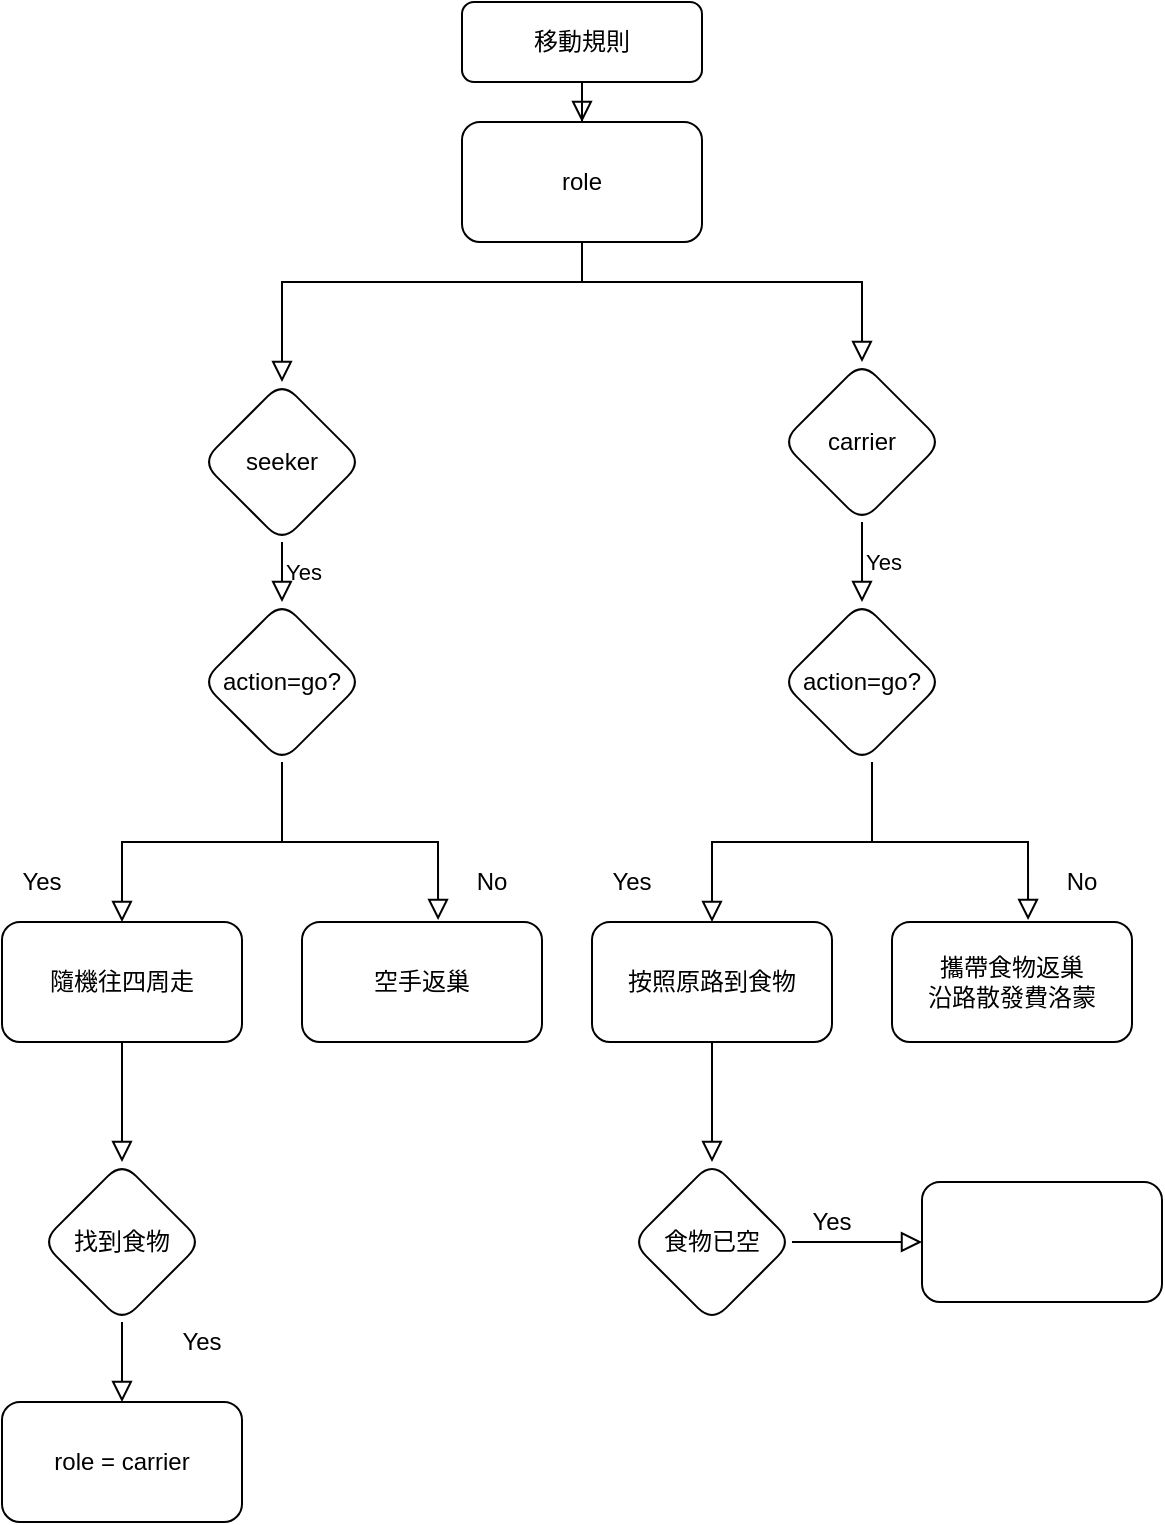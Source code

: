 <mxfile version="14.3.2" type="github">
  <diagram id="C5RBs43oDa-KdzZeNtuy" name="Page-1">
    <mxGraphModel dx="1422" dy="706" grid="1" gridSize="10" guides="1" tooltips="1" connect="1" arrows="1" fold="1" page="1" pageScale="1" pageWidth="1169" pageHeight="827" math="0" shadow="0">
      <root>
        <mxCell id="WIyWlLk6GJQsqaUBKTNV-0" />
        <mxCell id="WIyWlLk6GJQsqaUBKTNV-1" parent="WIyWlLk6GJQsqaUBKTNV-0" />
        <mxCell id="D_1ydAFC-er1ZRts4DlC-31" value="" style="edgeStyle=orthogonalEdgeStyle;rounded=0;orthogonalLoop=1;jettySize=auto;html=1;shadow=0;labelBackgroundColor=none;endArrow=block;endFill=0;endSize=8;strokeWidth=1;align=left;" edge="1" parent="WIyWlLk6GJQsqaUBKTNV-1" source="WIyWlLk6GJQsqaUBKTNV-3" target="D_1ydAFC-er1ZRts4DlC-30">
          <mxGeometry relative="1" as="geometry" />
        </mxCell>
        <mxCell id="WIyWlLk6GJQsqaUBKTNV-3" value="移動規則" style="rounded=1;whiteSpace=wrap;html=1;fontSize=12;glass=0;strokeWidth=1;shadow=0;" parent="WIyWlLk6GJQsqaUBKTNV-1" vertex="1">
          <mxGeometry x="570" y="20" width="120" height="40" as="geometry" />
        </mxCell>
        <mxCell id="D_1ydAFC-er1ZRts4DlC-34" value="" style="edgeStyle=orthogonalEdgeStyle;rounded=0;orthogonalLoop=1;jettySize=auto;html=1;shadow=0;labelBackgroundColor=none;endArrow=block;endFill=0;endSize=8;strokeWidth=1;align=left;" edge="1" parent="WIyWlLk6GJQsqaUBKTNV-1" target="D_1ydAFC-er1ZRts4DlC-33">
          <mxGeometry relative="1" as="geometry">
            <mxPoint x="630" y="140" as="sourcePoint" />
            <Array as="points">
              <mxPoint x="630" y="160" />
              <mxPoint x="480" y="160" />
            </Array>
          </mxGeometry>
        </mxCell>
        <mxCell id="D_1ydAFC-er1ZRts4DlC-36" value="" style="edgeStyle=orthogonalEdgeStyle;rounded=0;orthogonalLoop=1;jettySize=auto;html=1;shadow=0;labelBackgroundColor=none;endArrow=block;endFill=0;endSize=8;strokeWidth=1;align=left;exitX=0.5;exitY=1;exitDx=0;exitDy=0;" edge="1" parent="WIyWlLk6GJQsqaUBKTNV-1" source="D_1ydAFC-er1ZRts4DlC-30" target="D_1ydAFC-er1ZRts4DlC-35">
          <mxGeometry relative="1" as="geometry">
            <Array as="points">
              <mxPoint x="630" y="160" />
              <mxPoint x="770" y="160" />
            </Array>
          </mxGeometry>
        </mxCell>
        <mxCell id="D_1ydAFC-er1ZRts4DlC-30" value="role" style="whiteSpace=wrap;html=1;rounded=1;shadow=0;strokeWidth=1;glass=0;" vertex="1" parent="WIyWlLk6GJQsqaUBKTNV-1">
          <mxGeometry x="570" y="80" width="120" height="60" as="geometry" />
        </mxCell>
        <mxCell id="D_1ydAFC-er1ZRts4DlC-38" value="Yes" style="edgeStyle=orthogonalEdgeStyle;rounded=0;orthogonalLoop=1;jettySize=auto;html=1;shadow=0;labelBackgroundColor=none;endArrow=block;endFill=0;endSize=8;strokeWidth=1;align=left;" edge="1" parent="WIyWlLk6GJQsqaUBKTNV-1" source="D_1ydAFC-er1ZRts4DlC-33" target="D_1ydAFC-er1ZRts4DlC-37">
          <mxGeometry relative="1" as="geometry" />
        </mxCell>
        <mxCell id="D_1ydAFC-er1ZRts4DlC-33" value="seeker" style="rhombus;whiteSpace=wrap;html=1;rounded=1;shadow=0;strokeWidth=1;glass=0;" vertex="1" parent="WIyWlLk6GJQsqaUBKTNV-1">
          <mxGeometry x="440" y="210" width="80" height="80" as="geometry" />
        </mxCell>
        <mxCell id="D_1ydAFC-er1ZRts4DlC-41" value="Yes" style="edgeStyle=orthogonalEdgeStyle;rounded=0;orthogonalLoop=1;jettySize=auto;html=1;shadow=0;labelBackgroundColor=none;endArrow=block;endFill=0;endSize=8;strokeWidth=1;align=left;" edge="1" parent="WIyWlLk6GJQsqaUBKTNV-1" source="D_1ydAFC-er1ZRts4DlC-35" target="D_1ydAFC-er1ZRts4DlC-40">
          <mxGeometry relative="1" as="geometry" />
        </mxCell>
        <mxCell id="D_1ydAFC-er1ZRts4DlC-35" value="carrier" style="rhombus;whiteSpace=wrap;html=1;rounded=1;shadow=0;strokeWidth=1;glass=0;" vertex="1" parent="WIyWlLk6GJQsqaUBKTNV-1">
          <mxGeometry x="730" y="200" width="80" height="80" as="geometry" />
        </mxCell>
        <mxCell id="D_1ydAFC-er1ZRts4DlC-43" value="" style="edgeStyle=orthogonalEdgeStyle;rounded=0;orthogonalLoop=1;jettySize=auto;html=1;shadow=0;labelBackgroundColor=none;endArrow=block;endFill=0;endSize=8;strokeWidth=1;align=left;" edge="1" parent="WIyWlLk6GJQsqaUBKTNV-1" source="D_1ydAFC-er1ZRts4DlC-37" target="D_1ydAFC-er1ZRts4DlC-42">
          <mxGeometry relative="1" as="geometry" />
        </mxCell>
        <mxCell id="D_1ydAFC-er1ZRts4DlC-47" style="edgeStyle=orthogonalEdgeStyle;rounded=0;orthogonalLoop=1;jettySize=auto;html=1;entryX=0.567;entryY=-0.017;entryDx=0;entryDy=0;entryPerimeter=0;shadow=0;labelBackgroundColor=none;endArrow=block;endFill=0;endSize=8;strokeWidth=1;align=left;" edge="1" parent="WIyWlLk6GJQsqaUBKTNV-1" source="D_1ydAFC-er1ZRts4DlC-37" target="D_1ydAFC-er1ZRts4DlC-45">
          <mxGeometry relative="1" as="geometry" />
        </mxCell>
        <mxCell id="D_1ydAFC-er1ZRts4DlC-37" value="action=go?" style="rhombus;whiteSpace=wrap;html=1;rounded=1;shadow=0;strokeWidth=1;glass=0;" vertex="1" parent="WIyWlLk6GJQsqaUBKTNV-1">
          <mxGeometry x="440" y="320" width="80" height="80" as="geometry" />
        </mxCell>
        <mxCell id="D_1ydAFC-er1ZRts4DlC-40" value="&lt;span&gt;action=go?&lt;/span&gt;" style="rhombus;whiteSpace=wrap;html=1;rounded=1;shadow=0;strokeWidth=1;glass=0;" vertex="1" parent="WIyWlLk6GJQsqaUBKTNV-1">
          <mxGeometry x="730" y="320" width="80" height="80" as="geometry" />
        </mxCell>
        <mxCell id="D_1ydAFC-er1ZRts4DlC-57" value="" style="edgeStyle=orthogonalEdgeStyle;rounded=0;orthogonalLoop=1;jettySize=auto;html=1;shadow=0;labelBackgroundColor=none;endArrow=block;endFill=0;endSize=8;strokeWidth=1;align=left;" edge="1" parent="WIyWlLk6GJQsqaUBKTNV-1" source="D_1ydAFC-er1ZRts4DlC-42" target="D_1ydAFC-er1ZRts4DlC-56">
          <mxGeometry relative="1" as="geometry" />
        </mxCell>
        <mxCell id="D_1ydAFC-er1ZRts4DlC-42" value="隨機往四周走" style="whiteSpace=wrap;html=1;rounded=1;shadow=0;strokeWidth=1;glass=0;" vertex="1" parent="WIyWlLk6GJQsqaUBKTNV-1">
          <mxGeometry x="340" y="480" width="120" height="60" as="geometry" />
        </mxCell>
        <mxCell id="D_1ydAFC-er1ZRts4DlC-45" value="空手返巢" style="whiteSpace=wrap;html=1;rounded=1;shadow=0;strokeWidth=1;glass=0;" vertex="1" parent="WIyWlLk6GJQsqaUBKTNV-1">
          <mxGeometry x="490" y="480" width="120" height="60" as="geometry" />
        </mxCell>
        <mxCell id="D_1ydAFC-er1ZRts4DlC-48" value="Yes" style="text;html=1;strokeColor=none;fillColor=none;align=center;verticalAlign=middle;whiteSpace=wrap;rounded=0;fontColor=#000000;" vertex="1" parent="WIyWlLk6GJQsqaUBKTNV-1">
          <mxGeometry x="340" y="450" width="40" height="20" as="geometry" />
        </mxCell>
        <mxCell id="D_1ydAFC-er1ZRts4DlC-49" value="No" style="text;html=1;strokeColor=none;fillColor=none;align=center;verticalAlign=middle;whiteSpace=wrap;rounded=0;fontColor=#000000;" vertex="1" parent="WIyWlLk6GJQsqaUBKTNV-1">
          <mxGeometry x="565" y="450" width="40" height="20" as="geometry" />
        </mxCell>
        <mxCell id="D_1ydAFC-er1ZRts4DlC-50" value="" style="edgeStyle=orthogonalEdgeStyle;rounded=0;orthogonalLoop=1;jettySize=auto;html=1;shadow=0;labelBackgroundColor=none;endArrow=block;endFill=0;endSize=8;strokeWidth=1;align=left;" edge="1" parent="WIyWlLk6GJQsqaUBKTNV-1" target="D_1ydAFC-er1ZRts4DlC-52">
          <mxGeometry relative="1" as="geometry">
            <mxPoint x="775" y="400" as="sourcePoint" />
            <Array as="points">
              <mxPoint x="775" y="440" />
              <mxPoint x="695" y="440" />
            </Array>
          </mxGeometry>
        </mxCell>
        <mxCell id="D_1ydAFC-er1ZRts4DlC-51" style="edgeStyle=orthogonalEdgeStyle;rounded=0;orthogonalLoop=1;jettySize=auto;html=1;entryX=0.567;entryY=-0.017;entryDx=0;entryDy=0;entryPerimeter=0;shadow=0;labelBackgroundColor=none;endArrow=block;endFill=0;endSize=8;strokeWidth=1;align=left;" edge="1" parent="WIyWlLk6GJQsqaUBKTNV-1" target="D_1ydAFC-er1ZRts4DlC-53">
          <mxGeometry relative="1" as="geometry">
            <mxPoint x="775" y="400" as="sourcePoint" />
            <Array as="points">
              <mxPoint x="775" y="440" />
              <mxPoint x="853" y="440" />
            </Array>
          </mxGeometry>
        </mxCell>
        <mxCell id="D_1ydAFC-er1ZRts4DlC-61" value="" style="edgeStyle=orthogonalEdgeStyle;rounded=0;orthogonalLoop=1;jettySize=auto;html=1;shadow=0;labelBackgroundColor=none;endArrow=block;endFill=0;endSize=8;strokeWidth=1;align=left;" edge="1" parent="WIyWlLk6GJQsqaUBKTNV-1" source="D_1ydAFC-er1ZRts4DlC-52" target="D_1ydAFC-er1ZRts4DlC-60">
          <mxGeometry relative="1" as="geometry" />
        </mxCell>
        <mxCell id="D_1ydAFC-er1ZRts4DlC-52" value="按照原路到食物" style="whiteSpace=wrap;html=1;rounded=1;shadow=0;strokeWidth=1;glass=0;" vertex="1" parent="WIyWlLk6GJQsqaUBKTNV-1">
          <mxGeometry x="635" y="480" width="120" height="60" as="geometry" />
        </mxCell>
        <mxCell id="D_1ydAFC-er1ZRts4DlC-53" value="攜帶食物返巢&lt;br&gt;沿路散發費洛蒙" style="whiteSpace=wrap;html=1;rounded=1;shadow=0;strokeWidth=1;glass=0;" vertex="1" parent="WIyWlLk6GJQsqaUBKTNV-1">
          <mxGeometry x="785" y="480" width="120" height="60" as="geometry" />
        </mxCell>
        <mxCell id="D_1ydAFC-er1ZRts4DlC-54" value="Yes" style="text;html=1;strokeColor=none;fillColor=none;align=center;verticalAlign=middle;whiteSpace=wrap;rounded=0;fontColor=#000000;" vertex="1" parent="WIyWlLk6GJQsqaUBKTNV-1">
          <mxGeometry x="635" y="450" width="40" height="20" as="geometry" />
        </mxCell>
        <mxCell id="D_1ydAFC-er1ZRts4DlC-55" value="No" style="text;html=1;strokeColor=none;fillColor=none;align=center;verticalAlign=middle;whiteSpace=wrap;rounded=0;fontColor=#000000;" vertex="1" parent="WIyWlLk6GJQsqaUBKTNV-1">
          <mxGeometry x="860" y="450" width="40" height="20" as="geometry" />
        </mxCell>
        <mxCell id="D_1ydAFC-er1ZRts4DlC-59" value="" style="edgeStyle=orthogonalEdgeStyle;rounded=0;orthogonalLoop=1;jettySize=auto;html=1;shadow=0;labelBackgroundColor=none;endArrow=block;endFill=0;endSize=8;strokeWidth=1;align=left;" edge="1" parent="WIyWlLk6GJQsqaUBKTNV-1" source="D_1ydAFC-er1ZRts4DlC-56" target="D_1ydAFC-er1ZRts4DlC-58">
          <mxGeometry relative="1" as="geometry" />
        </mxCell>
        <mxCell id="D_1ydAFC-er1ZRts4DlC-56" value="找到食物" style="rhombus;whiteSpace=wrap;html=1;rounded=1;shadow=0;strokeWidth=1;glass=0;" vertex="1" parent="WIyWlLk6GJQsqaUBKTNV-1">
          <mxGeometry x="360" y="600" width="80" height="80" as="geometry" />
        </mxCell>
        <mxCell id="D_1ydAFC-er1ZRts4DlC-58" value="role = carrier" style="whiteSpace=wrap;html=1;rounded=1;shadow=0;strokeWidth=1;glass=0;" vertex="1" parent="WIyWlLk6GJQsqaUBKTNV-1">
          <mxGeometry x="340" y="720" width="120" height="60" as="geometry" />
        </mxCell>
        <mxCell id="D_1ydAFC-er1ZRts4DlC-63" value="" style="edgeStyle=orthogonalEdgeStyle;rounded=0;orthogonalLoop=1;jettySize=auto;html=1;shadow=0;labelBackgroundColor=none;endArrow=block;endFill=0;endSize=8;strokeWidth=1;align=left;" edge="1" parent="WIyWlLk6GJQsqaUBKTNV-1" source="D_1ydAFC-er1ZRts4DlC-60" target="D_1ydAFC-er1ZRts4DlC-62">
          <mxGeometry relative="1" as="geometry" />
        </mxCell>
        <mxCell id="D_1ydAFC-er1ZRts4DlC-60" value="食物已空" style="rhombus;whiteSpace=wrap;html=1;rounded=1;shadow=0;strokeWidth=1;glass=0;" vertex="1" parent="WIyWlLk6GJQsqaUBKTNV-1">
          <mxGeometry x="655" y="600" width="80" height="80" as="geometry" />
        </mxCell>
        <mxCell id="D_1ydAFC-er1ZRts4DlC-62" value="" style="whiteSpace=wrap;html=1;rounded=1;shadow=0;strokeWidth=1;glass=0;" vertex="1" parent="WIyWlLk6GJQsqaUBKTNV-1">
          <mxGeometry x="800" y="610" width="120" height="60" as="geometry" />
        </mxCell>
        <mxCell id="D_1ydAFC-er1ZRts4DlC-64" value="Yes" style="text;html=1;strokeColor=none;fillColor=none;align=center;verticalAlign=middle;whiteSpace=wrap;rounded=0;fontColor=#000000;" vertex="1" parent="WIyWlLk6GJQsqaUBKTNV-1">
          <mxGeometry x="735" y="620" width="40" height="20" as="geometry" />
        </mxCell>
        <mxCell id="D_1ydAFC-er1ZRts4DlC-65" value="Yes" style="text;html=1;strokeColor=none;fillColor=none;align=center;verticalAlign=middle;whiteSpace=wrap;rounded=0;fontColor=#000000;" vertex="1" parent="WIyWlLk6GJQsqaUBKTNV-1">
          <mxGeometry x="420" y="680" width="40" height="20" as="geometry" />
        </mxCell>
      </root>
    </mxGraphModel>
  </diagram>
</mxfile>
